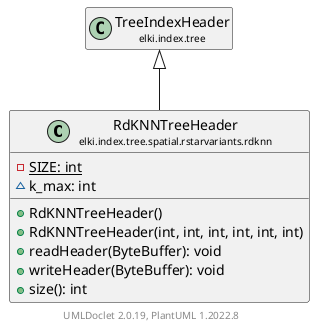 @startuml
    remove .*\.(Instance|Par|Parameterizer|Factory)$
    set namespaceSeparator none
    hide empty fields
    hide empty methods

    class "<size:14>RdKNNTreeHeader\n<size:10>elki.index.tree.spatial.rstarvariants.rdknn" as elki.index.tree.spatial.rstarvariants.rdknn.RdKNNTreeHeader [[RdKNNTreeHeader.html]] {
        {static} -SIZE: int
        ~k_max: int
        +RdKNNTreeHeader()
        +RdKNNTreeHeader(int, int, int, int, int, int)
        +readHeader(ByteBuffer): void
        +writeHeader(ByteBuffer): void
        +size(): int
    }

    class "<size:14>TreeIndexHeader\n<size:10>elki.index.tree" as elki.index.tree.TreeIndexHeader [[../../../TreeIndexHeader.html]]

    elki.index.tree.TreeIndexHeader <|-- elki.index.tree.spatial.rstarvariants.rdknn.RdKNNTreeHeader

    center footer UMLDoclet 2.0.19, PlantUML 1.2022.8
@enduml
